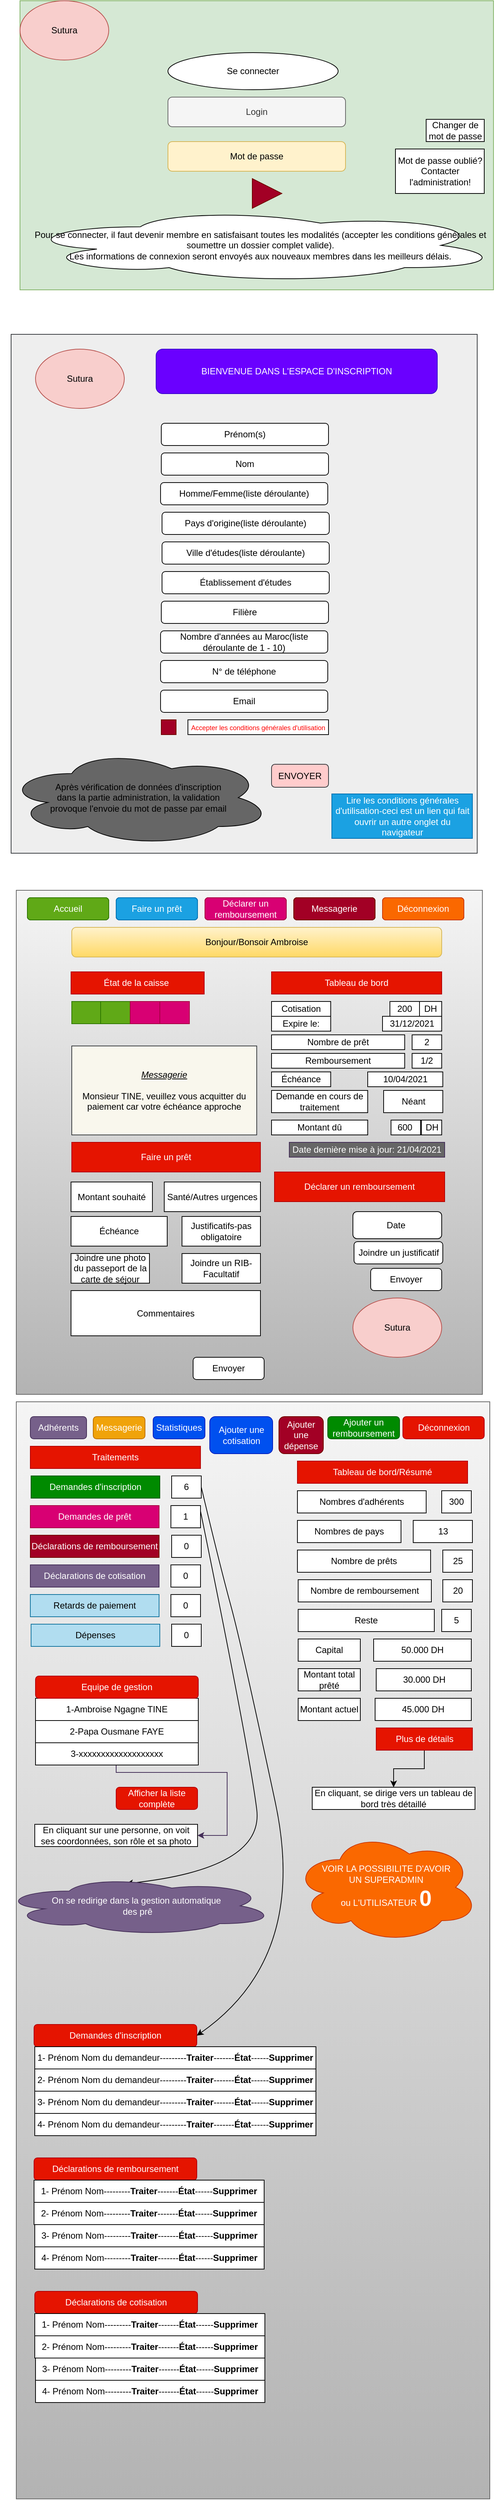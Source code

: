 <mxfile version="14.4.9" type="github">
  <diagram id="IibwhsUdMYKJf8pqr-UW" name="Page-1">
    <mxGraphModel dx="1502" dy="772" grid="1" gridSize="10" guides="1" tooltips="1" connect="1" arrows="1" fold="1" page="1" pageScale="1" pageWidth="827" pageHeight="1169" math="0" shadow="0">
      <root>
        <mxCell id="0" />
        <mxCell id="1" parent="0" />
        <mxCell id="SDGDesWbccRSjYrfOrNV-1" value="" style="rounded=0;whiteSpace=wrap;html=1;fillColor=#d5e8d4;strokeColor=#82b366;" parent="1" vertex="1">
          <mxGeometry x="80" y="80" width="640" height="390" as="geometry" />
        </mxCell>
        <mxCell id="SDGDesWbccRSjYrfOrNV-2" value="Login" style="rounded=1;whiteSpace=wrap;html=1;fillColor=#f5f5f5;strokeColor=#666666;fontColor=#333333;" parent="1" vertex="1">
          <mxGeometry x="280" y="210" width="240" height="40" as="geometry" />
        </mxCell>
        <mxCell id="SDGDesWbccRSjYrfOrNV-3" value="Mot de passe" style="rounded=1;whiteSpace=wrap;html=1;fillColor=#fff2cc;strokeColor=#d6b656;" parent="1" vertex="1">
          <mxGeometry x="280" y="270" width="240" height="40" as="geometry" />
        </mxCell>
        <mxCell id="SDGDesWbccRSjYrfOrNV-4" value="Se connecter" style="ellipse;whiteSpace=wrap;html=1;" parent="1" vertex="1">
          <mxGeometry x="280" y="150" width="230" height="50" as="geometry" />
        </mxCell>
        <mxCell id="SDGDesWbccRSjYrfOrNV-5" value="" style="triangle;whiteSpace=wrap;html=1;fillColor=#a20025;strokeColor=#6F0000;fontColor=#ffffff;" parent="1" vertex="1">
          <mxGeometry x="394" y="320" width="40" height="40" as="geometry" />
        </mxCell>
        <mxCell id="SDGDesWbccRSjYrfOrNV-6" value="Sutura" style="ellipse;whiteSpace=wrap;html=1;fillColor=#f8cecc;strokeColor=#b85450;" parent="1" vertex="1">
          <mxGeometry x="80" y="80" width="120" height="80" as="geometry" />
        </mxCell>
        <mxCell id="SDGDesWbccRSjYrfOrNV-7" value="Pour se connecter, il faut devenir membre en satisfaisant toutes les modalités (accepter les conditions générales et soumettre un dossier complet valide).&lt;br&gt;Les informations de connexion seront envoyés aux nouveaux membres dans les meilleurs délais." style="ellipse;shape=cloud;whiteSpace=wrap;html=1;" parent="1" vertex="1">
          <mxGeometry x="80" y="360" width="650" height="100" as="geometry" />
        </mxCell>
        <mxCell id="SDGDesWbccRSjYrfOrNV-8" value="" style="rounded=0;whiteSpace=wrap;html=1;fillColor=#eeeeee;strokeColor=#36393d;" parent="1" vertex="1">
          <mxGeometry x="68" y="530" width="630" height="700" as="geometry" />
        </mxCell>
        <mxCell id="SDGDesWbccRSjYrfOrNV-9" value="BIENVENUE DANS L&#39;ESPACE D&#39;INSCRIPTION" style="rounded=1;whiteSpace=wrap;html=1;fillColor=#6a00ff;strokeColor=#3700CC;fontColor=#ffffff;" parent="1" vertex="1">
          <mxGeometry x="264" y="550" width="380" height="60" as="geometry" />
        </mxCell>
        <mxCell id="SDGDesWbccRSjYrfOrNV-10" value="Sutura" style="ellipse;whiteSpace=wrap;html=1;fillColor=#f8cecc;strokeColor=#b85450;" parent="1" vertex="1">
          <mxGeometry x="101" y="550" width="120" height="80" as="geometry" />
        </mxCell>
        <mxCell id="SDGDesWbccRSjYrfOrNV-11" value="Prénom(s)" style="rounded=1;whiteSpace=wrap;html=1;" parent="1" vertex="1">
          <mxGeometry x="271" y="650" width="226" height="30" as="geometry" />
        </mxCell>
        <mxCell id="SDGDesWbccRSjYrfOrNV-12" value="Nom" style="rounded=1;whiteSpace=wrap;html=1;" parent="1" vertex="1">
          <mxGeometry x="271" y="690" width="226" height="30" as="geometry" />
        </mxCell>
        <mxCell id="SDGDesWbccRSjYrfOrNV-13" value="Pays d&#39;origine(liste déroulante)" style="rounded=1;whiteSpace=wrap;html=1;" parent="1" vertex="1">
          <mxGeometry x="272" y="770" width="226" height="30" as="geometry" />
        </mxCell>
        <mxCell id="SDGDesWbccRSjYrfOrNV-14" value="Ville d&#39;études(liste déroulante)" style="rounded=1;whiteSpace=wrap;html=1;" parent="1" vertex="1">
          <mxGeometry x="272" y="810" width="226" height="30" as="geometry" />
        </mxCell>
        <mxCell id="SDGDesWbccRSjYrfOrNV-16" value="Établissement d&#39;études" style="rounded=1;whiteSpace=wrap;html=1;" parent="1" vertex="1">
          <mxGeometry x="272" y="850" width="226" height="30" as="geometry" />
        </mxCell>
        <mxCell id="SDGDesWbccRSjYrfOrNV-17" value="Filière" style="rounded=1;whiteSpace=wrap;html=1;" parent="1" vertex="1">
          <mxGeometry x="271" y="890" width="226" height="30" as="geometry" />
        </mxCell>
        <mxCell id="SDGDesWbccRSjYrfOrNV-18" value="Nombre d&#39;années au Maroc(liste déroulante de 1 - 10)" style="rounded=1;whiteSpace=wrap;html=1;" parent="1" vertex="1">
          <mxGeometry x="270" y="930" width="226" height="30" as="geometry" />
        </mxCell>
        <mxCell id="SDGDesWbccRSjYrfOrNV-19" value="N° de téléphone" style="rounded=1;whiteSpace=wrap;html=1;" parent="1" vertex="1">
          <mxGeometry x="270" y="970" width="226" height="30" as="geometry" />
        </mxCell>
        <mxCell id="SDGDesWbccRSjYrfOrNV-20" value="Email" style="rounded=1;whiteSpace=wrap;html=1;" parent="1" vertex="1">
          <mxGeometry x="270" y="1010" width="226" height="30" as="geometry" />
        </mxCell>
        <mxCell id="SDGDesWbccRSjYrfOrNV-24" value="ENVOYER" style="rounded=1;whiteSpace=wrap;html=1;fillColor=#ffcccc;strokeColor=#36393d;" parent="1" vertex="1">
          <mxGeometry x="420" y="1110" width="77" height="31" as="geometry" />
        </mxCell>
        <mxCell id="SDGDesWbccRSjYrfOrNV-25" value="" style="rounded=0;whiteSpace=wrap;html=1;fillColor=#a20025;strokeColor=#6F0000;fontColor=#ffffff;" parent="1" vertex="1">
          <mxGeometry x="271" y="1050" width="20" height="20" as="geometry" />
        </mxCell>
        <mxCell id="SDGDesWbccRSjYrfOrNV-27" value="&lt;font style=&quot;font-size: 9px&quot; color=&quot;#ff0000&quot;&gt;Accepter les conditions générales d&#39;utilisation&lt;/font&gt;" style="rounded=0;whiteSpace=wrap;html=1;" parent="1" vertex="1">
          <mxGeometry x="307" y="1050" width="190" height="20" as="geometry" />
        </mxCell>
        <mxCell id="SDGDesWbccRSjYrfOrNV-28" value="Lire les conditions générales d&#39;utilisation-ceci est un lien qui fait ouvrir un autre onglet du navigateur" style="rounded=0;whiteSpace=wrap;html=1;fillColor=#1ba1e2;strokeColor=#006EAF;fontColor=#ffffff;" parent="1" vertex="1">
          <mxGeometry x="501.5" y="1150" width="190" height="60" as="geometry" />
        </mxCell>
        <mxCell id="SDGDesWbccRSjYrfOrNV-29" value="" style="rounded=0;whiteSpace=wrap;html=1;gradientColor=#b3b3b3;fillColor=#f5f5f5;strokeColor=#666666;" parent="1" vertex="1">
          <mxGeometry x="75" y="1280" width="630" height="680" as="geometry" />
        </mxCell>
        <mxCell id="SDGDesWbccRSjYrfOrNV-30" value="Accueil" style="rounded=1;whiteSpace=wrap;html=1;fillColor=#60a917;strokeColor=#2D7600;fontColor=#ffffff;" parent="1" vertex="1">
          <mxGeometry x="90" y="1290" width="110" height="30" as="geometry" />
        </mxCell>
        <mxCell id="SDGDesWbccRSjYrfOrNV-31" value="Faire un prêt" style="rounded=1;whiteSpace=wrap;html=1;fillColor=#1ba1e2;strokeColor=#006EAF;fontColor=#ffffff;" parent="1" vertex="1">
          <mxGeometry x="210" y="1290" width="110" height="30" as="geometry" />
        </mxCell>
        <mxCell id="SDGDesWbccRSjYrfOrNV-32" value="Déclarer un remboursement" style="rounded=1;whiteSpace=wrap;html=1;fillColor=#d80073;strokeColor=#A50040;fontColor=#ffffff;" parent="1" vertex="1">
          <mxGeometry x="330" y="1290" width="110" height="30" as="geometry" />
        </mxCell>
        <mxCell id="SDGDesWbccRSjYrfOrNV-33" value="Messagerie" style="rounded=1;whiteSpace=wrap;html=1;fillColor=#a20025;strokeColor=#6F0000;fontColor=#ffffff;" parent="1" vertex="1">
          <mxGeometry x="450" y="1290" width="110" height="30" as="geometry" />
        </mxCell>
        <mxCell id="SDGDesWbccRSjYrfOrNV-34" value="Déconnexion" style="rounded=1;whiteSpace=wrap;html=1;fillColor=#fa6800;strokeColor=#C73500;fontColor=#ffffff;" parent="1" vertex="1">
          <mxGeometry x="570" y="1290" width="110" height="30" as="geometry" />
        </mxCell>
        <mxCell id="SDGDesWbccRSjYrfOrNV-35" value="Bonjour/Bonsoir Ambroise" style="rounded=1;whiteSpace=wrap;html=1;fillColor=#fff2cc;strokeColor=#d6b656;gradientColor=#ffd966;" parent="1" vertex="1">
          <mxGeometry x="170" y="1330" width="430" height="40" as="geometry" />
        </mxCell>
        <mxCell id="SDGDesWbccRSjYrfOrNV-36" value="État de la caisse&amp;nbsp;" style="rounded=0;whiteSpace=wrap;html=1;fillColor=#e51400;strokeColor=#B20000;fontColor=#ffffff;" parent="1" vertex="1">
          <mxGeometry x="149" y="1390" width="180" height="30" as="geometry" />
        </mxCell>
        <mxCell id="SDGDesWbccRSjYrfOrNV-37" value="" style="rounded=0;whiteSpace=wrap;html=1;fillColor=#60a917;strokeColor=#2D7600;fontColor=#ffffff;" parent="1" vertex="1">
          <mxGeometry x="150" y="1430" width="40" height="30" as="geometry" />
        </mxCell>
        <mxCell id="SDGDesWbccRSjYrfOrNV-38" value="" style="rounded=0;whiteSpace=wrap;html=1;fillColor=#60a917;strokeColor=#2D7600;fontColor=#ffffff;" parent="1" vertex="1">
          <mxGeometry x="189" y="1430" width="40" height="30" as="geometry" />
        </mxCell>
        <mxCell id="SDGDesWbccRSjYrfOrNV-39" value="" style="rounded=0;whiteSpace=wrap;html=1;fillColor=#d80073;strokeColor=#A50040;fontColor=#ffffff;" parent="1" vertex="1">
          <mxGeometry x="229" y="1430" width="40" height="30" as="geometry" />
        </mxCell>
        <mxCell id="SDGDesWbccRSjYrfOrNV-40" value="" style="rounded=0;whiteSpace=wrap;html=1;fillColor=#d80073;strokeColor=#A50040;fontColor=#ffffff;" parent="1" vertex="1">
          <mxGeometry x="269" y="1430" width="40" height="30" as="geometry" />
        </mxCell>
        <mxCell id="SDGDesWbccRSjYrfOrNV-41" value="&lt;i&gt;&lt;u&gt;Messagerie&lt;br&gt;&lt;/u&gt;&lt;/i&gt;&lt;br&gt;Monsieur TINE, veuillez vous acquitter du paiement car votre échéance approche" style="rounded=0;whiteSpace=wrap;html=1;fillColor=#f9f7ed;strokeColor=#36393d;" parent="1" vertex="1">
          <mxGeometry x="154" y="1490" width="240" height="90" as="geometry" />
        </mxCell>
        <mxCell id="SDGDesWbccRSjYrfOrNV-42" value="Faire un prêt" style="rounded=0;whiteSpace=wrap;html=1;fillColor=#e51400;strokeColor=#B20000;fontColor=#ffffff;" parent="1" vertex="1">
          <mxGeometry x="155" y="1620" width="250" height="40" as="geometry" />
        </mxCell>
        <mxCell id="SDGDesWbccRSjYrfOrNV-43" value="Nombre de prêt" style="rounded=0;whiteSpace=wrap;html=1;" parent="1" vertex="1">
          <mxGeometry x="420" y="1475" width="180" height="20" as="geometry" />
        </mxCell>
        <mxCell id="SDGDesWbccRSjYrfOrNV-45" value="2" style="rounded=0;whiteSpace=wrap;html=1;" parent="1" vertex="1">
          <mxGeometry x="610" y="1475" width="40" height="20" as="geometry" />
        </mxCell>
        <mxCell id="SDGDesWbccRSjYrfOrNV-46" value="Remboursement" style="rounded=0;whiteSpace=wrap;html=1;" parent="1" vertex="1">
          <mxGeometry x="420" y="1500" width="180" height="20" as="geometry" />
        </mxCell>
        <mxCell id="SDGDesWbccRSjYrfOrNV-47" value="1/2" style="rounded=0;whiteSpace=wrap;html=1;" parent="1" vertex="1">
          <mxGeometry x="610" y="1500" width="40" height="20" as="geometry" />
        </mxCell>
        <mxCell id="SDGDesWbccRSjYrfOrNV-49" value="Échéance" style="rounded=0;whiteSpace=wrap;html=1;" parent="1" vertex="1">
          <mxGeometry x="420" y="1525" width="80" height="20" as="geometry" />
        </mxCell>
        <mxCell id="SDGDesWbccRSjYrfOrNV-50" value="10/04/2021" style="rounded=0;whiteSpace=wrap;html=1;" parent="1" vertex="1">
          <mxGeometry x="550" y="1525" width="101.5" height="20" as="geometry" />
        </mxCell>
        <mxCell id="SDGDesWbccRSjYrfOrNV-51" value="Montant souhaité" style="rounded=0;whiteSpace=wrap;html=1;" parent="1" vertex="1">
          <mxGeometry x="149" y="1673.5" width="110" height="40" as="geometry" />
        </mxCell>
        <mxCell id="SDGDesWbccRSjYrfOrNV-53" value="Santé/Autres urgences" style="rounded=0;whiteSpace=wrap;html=1;" parent="1" vertex="1">
          <mxGeometry x="275" y="1673.5" width="130" height="40" as="geometry" />
        </mxCell>
        <mxCell id="SDGDesWbccRSjYrfOrNV-54" value="Échéance" style="rounded=0;whiteSpace=wrap;html=1;" parent="1" vertex="1">
          <mxGeometry x="149" y="1720" width="130" height="40" as="geometry" />
        </mxCell>
        <mxCell id="SDGDesWbccRSjYrfOrNV-57" value="Envoyer" style="rounded=1;whiteSpace=wrap;html=1;" parent="1" vertex="1">
          <mxGeometry x="314" y="1910" width="96" height="30" as="geometry" />
        </mxCell>
        <mxCell id="SDGDesWbccRSjYrfOrNV-58" value="Demande en cours de traitement" style="rounded=0;whiteSpace=wrap;html=1;" parent="1" vertex="1">
          <mxGeometry x="420" y="1550" width="130" height="30" as="geometry" />
        </mxCell>
        <mxCell id="SDGDesWbccRSjYrfOrNV-59" value="Néant" style="rounded=0;whiteSpace=wrap;html=1;" parent="1" vertex="1">
          <mxGeometry x="571.5" y="1550" width="80" height="30" as="geometry" />
        </mxCell>
        <mxCell id="SDGDesWbccRSjYrfOrNV-60" value="Déclarer un remboursement" style="rounded=0;whiteSpace=wrap;html=1;fillColor=#e51400;strokeColor=#B20000;fontColor=#ffffff;" parent="1" vertex="1">
          <mxGeometry x="424" y="1660" width="230" height="40" as="geometry" />
        </mxCell>
        <mxCell id="SDGDesWbccRSjYrfOrNV-61" value="Date&amp;nbsp;" style="rounded=1;whiteSpace=wrap;html=1;" parent="1" vertex="1">
          <mxGeometry x="530" y="1713.5" width="120" height="36.5" as="geometry" />
        </mxCell>
        <mxCell id="SDGDesWbccRSjYrfOrNV-62" value="Joindre un justificatif" style="rounded=1;whiteSpace=wrap;html=1;" parent="1" vertex="1">
          <mxGeometry x="531.5" y="1754" width="120" height="30" as="geometry" />
        </mxCell>
        <mxCell id="SDGDesWbccRSjYrfOrNV-63" value="Envoyer" style="rounded=1;whiteSpace=wrap;html=1;" parent="1" vertex="1">
          <mxGeometry x="554" y="1790" width="96" height="30" as="geometry" />
        </mxCell>
        <mxCell id="SDGDesWbccRSjYrfOrNV-66" value="Accueil" style="rounded=1;whiteSpace=wrap;html=1;fillColor=#60a917;strokeColor=#2D7600;fontColor=#ffffff;" parent="1" vertex="1">
          <mxGeometry x="90" y="1290" width="110" height="30" as="geometry" />
        </mxCell>
        <mxCell id="SDGDesWbccRSjYrfOrNV-67" value="Faire un prêt" style="rounded=1;whiteSpace=wrap;html=1;fillColor=#1ba1e2;strokeColor=#006EAF;fontColor=#ffffff;" parent="1" vertex="1">
          <mxGeometry x="210" y="1290" width="110" height="30" as="geometry" />
        </mxCell>
        <mxCell id="SDGDesWbccRSjYrfOrNV-68" value="Déclarer un remboursement" style="rounded=1;whiteSpace=wrap;html=1;fillColor=#d80073;strokeColor=#A50040;fontColor=#ffffff;" parent="1" vertex="1">
          <mxGeometry x="330" y="1290" width="110" height="30" as="geometry" />
        </mxCell>
        <mxCell id="SDGDesWbccRSjYrfOrNV-69" value="Messagerie" style="rounded=1;whiteSpace=wrap;html=1;fillColor=#a20025;strokeColor=#6F0000;fontColor=#ffffff;" parent="1" vertex="1">
          <mxGeometry x="450" y="1290" width="110" height="30" as="geometry" />
        </mxCell>
        <mxCell id="SDGDesWbccRSjYrfOrNV-70" value="Accueil" style="rounded=1;whiteSpace=wrap;html=1;fillColor=#60a917;strokeColor=#2D7600;fontColor=#ffffff;" parent="1" vertex="1">
          <mxGeometry x="90" y="1290" width="110" height="30" as="geometry" />
        </mxCell>
        <mxCell id="SDGDesWbccRSjYrfOrNV-71" value="Faire un prêt" style="rounded=1;whiteSpace=wrap;html=1;fillColor=#1ba1e2;strokeColor=#006EAF;fontColor=#ffffff;" parent="1" vertex="1">
          <mxGeometry x="210" y="1290" width="110" height="30" as="geometry" />
        </mxCell>
        <mxCell id="SDGDesWbccRSjYrfOrNV-72" value="Déclarer un remboursement" style="rounded=1;whiteSpace=wrap;html=1;fillColor=#d80073;strokeColor=#A50040;fontColor=#ffffff;" parent="1" vertex="1">
          <mxGeometry x="330" y="1290" width="110" height="30" as="geometry" />
        </mxCell>
        <mxCell id="SDGDesWbccRSjYrfOrNV-73" value="Messagerie" style="rounded=1;whiteSpace=wrap;html=1;fillColor=#a20025;strokeColor=#6F0000;fontColor=#ffffff;" parent="1" vertex="1">
          <mxGeometry x="450" y="1290" width="110" height="30" as="geometry" />
        </mxCell>
        <mxCell id="SDGDesWbccRSjYrfOrNV-74" value="Déconnexion" style="rounded=1;whiteSpace=wrap;html=1;fillColor=#fa6800;strokeColor=#C73500;fontColor=#ffffff;" parent="1" vertex="1">
          <mxGeometry x="570" y="1290" width="110" height="30" as="geometry" />
        </mxCell>
        <mxCell id="SDGDesWbccRSjYrfOrNV-75" value="Bonjour/Bonsoir Ambroise" style="rounded=1;whiteSpace=wrap;html=1;fillColor=#fff2cc;strokeColor=#d6b656;gradientColor=#ffd966;" parent="1" vertex="1">
          <mxGeometry x="170" y="1330" width="430" height="40" as="geometry" />
        </mxCell>
        <mxCell id="SDGDesWbccRSjYrfOrNV-80" value="&lt;i&gt;&lt;u&gt;Messagerie&lt;br&gt;&lt;/u&gt;&lt;/i&gt;&lt;br&gt;Monsieur TINE, veuillez vous acquitter du paiement car votre échéance approche" style="rounded=0;whiteSpace=wrap;html=1;fillColor=#f9f7ed;strokeColor=#36393d;" parent="1" vertex="1">
          <mxGeometry x="154" y="1490" width="240" height="90" as="geometry" />
        </mxCell>
        <mxCell id="SDGDesWbccRSjYrfOrNV-85" value="Accueil" style="rounded=1;whiteSpace=wrap;html=1;fillColor=#60a917;strokeColor=#2D7600;fontColor=#ffffff;" parent="1" vertex="1">
          <mxGeometry x="90" y="1290" width="110" height="30" as="geometry" />
        </mxCell>
        <mxCell id="SDGDesWbccRSjYrfOrNV-86" value="Faire un prêt" style="rounded=1;whiteSpace=wrap;html=1;fillColor=#1ba1e2;strokeColor=#006EAF;fontColor=#ffffff;" parent="1" vertex="1">
          <mxGeometry x="210" y="1290" width="110" height="30" as="geometry" />
        </mxCell>
        <mxCell id="SDGDesWbccRSjYrfOrNV-87" value="Déclarer un remboursement" style="rounded=1;whiteSpace=wrap;html=1;fillColor=#d80073;strokeColor=#A50040;fontColor=#ffffff;" parent="1" vertex="1">
          <mxGeometry x="330" y="1290" width="110" height="30" as="geometry" />
        </mxCell>
        <mxCell id="SDGDesWbccRSjYrfOrNV-88" value="Messagerie" style="rounded=1;whiteSpace=wrap;html=1;fillColor=#a20025;strokeColor=#6F0000;fontColor=#ffffff;" parent="1" vertex="1">
          <mxGeometry x="450" y="1290" width="110" height="30" as="geometry" />
        </mxCell>
        <mxCell id="SDGDesWbccRSjYrfOrNV-89" value="Déconnexion" style="rounded=1;whiteSpace=wrap;html=1;fillColor=#fa6800;strokeColor=#C73500;fontColor=#ffffff;" parent="1" vertex="1">
          <mxGeometry x="570" y="1290" width="110" height="30" as="geometry" />
        </mxCell>
        <mxCell id="SDGDesWbccRSjYrfOrNV-90" value="Bonjour/Bonsoir Ambroise" style="rounded=1;whiteSpace=wrap;html=1;fillColor=#fff2cc;strokeColor=#d6b656;gradientColor=#ffd966;" parent="1" vertex="1">
          <mxGeometry x="170" y="1330" width="430" height="40" as="geometry" />
        </mxCell>
        <mxCell id="SDGDesWbccRSjYrfOrNV-95" value="&lt;i&gt;&lt;u&gt;Messagerie&lt;br&gt;&lt;/u&gt;&lt;/i&gt;&lt;br&gt;Monsieur TINE, veuillez vous acquitter du paiement car votre échéance approche" style="rounded=0;whiteSpace=wrap;html=1;fillColor=#f9f7ed;strokeColor=#36393d;" parent="1" vertex="1">
          <mxGeometry x="154" y="1490" width="240" height="90" as="geometry" />
        </mxCell>
        <mxCell id="SDGDesWbccRSjYrfOrNV-103" value="Faire un prêt" style="rounded=0;whiteSpace=wrap;html=1;fillColor=#e51400;strokeColor=#B20000;fontColor=#ffffff;" parent="1" vertex="1">
          <mxGeometry x="155" y="1620" width="250" height="40" as="geometry" />
        </mxCell>
        <mxCell id="SDGDesWbccRSjYrfOrNV-108" value="Accueil" style="rounded=1;whiteSpace=wrap;html=1;fillColor=#60a917;strokeColor=#2D7600;fontColor=#ffffff;" parent="1" vertex="1">
          <mxGeometry x="90" y="1290" width="110" height="30" as="geometry" />
        </mxCell>
        <mxCell id="SDGDesWbccRSjYrfOrNV-109" value="Faire un prêt" style="rounded=1;whiteSpace=wrap;html=1;fillColor=#1ba1e2;strokeColor=#006EAF;fontColor=#ffffff;" parent="1" vertex="1">
          <mxGeometry x="210" y="1290" width="110" height="30" as="geometry" />
        </mxCell>
        <mxCell id="SDGDesWbccRSjYrfOrNV-110" value="Déclarer un remboursement" style="rounded=1;whiteSpace=wrap;html=1;fillColor=#d80073;strokeColor=#A50040;fontColor=#ffffff;" parent="1" vertex="1">
          <mxGeometry x="330" y="1290" width="110" height="30" as="geometry" />
        </mxCell>
        <mxCell id="SDGDesWbccRSjYrfOrNV-111" value="Messagerie" style="rounded=1;whiteSpace=wrap;html=1;fillColor=#a20025;strokeColor=#6F0000;fontColor=#ffffff;" parent="1" vertex="1">
          <mxGeometry x="450" y="1290" width="110" height="30" as="geometry" />
        </mxCell>
        <mxCell id="SDGDesWbccRSjYrfOrNV-112" value="Déconnexion" style="rounded=1;whiteSpace=wrap;html=1;fillColor=#fa6800;strokeColor=#C73500;fontColor=#ffffff;" parent="1" vertex="1">
          <mxGeometry x="570" y="1290" width="110" height="30" as="geometry" />
        </mxCell>
        <mxCell id="SDGDesWbccRSjYrfOrNV-113" value="Bonjour/Bonsoir Ambroise" style="rounded=1;whiteSpace=wrap;html=1;fillColor=#fff2cc;strokeColor=#d6b656;gradientColor=#ffd966;" parent="1" vertex="1">
          <mxGeometry x="150" y="1330" width="500" height="40" as="geometry" />
        </mxCell>
        <mxCell id="SDGDesWbccRSjYrfOrNV-118" value="&lt;i&gt;&lt;u&gt;Messagerie&lt;br&gt;&lt;/u&gt;&lt;/i&gt;&lt;br&gt;Monsieur TINE, veuillez vous acquitter du paiement car votre échéance approche" style="rounded=0;whiteSpace=wrap;html=1;fillColor=#f9f7ed;strokeColor=#36393d;" parent="1" vertex="1">
          <mxGeometry x="150" y="1490" width="250" height="120" as="geometry" />
        </mxCell>
        <mxCell id="SDGDesWbccRSjYrfOrNV-126" value="Faire un prêt" style="rounded=0;whiteSpace=wrap;html=1;fillColor=#e51400;strokeColor=#B20000;fontColor=#ffffff;" parent="1" vertex="1">
          <mxGeometry x="150" y="1620" width="255" height="40" as="geometry" />
        </mxCell>
        <mxCell id="SDGDesWbccRSjYrfOrNV-132" value="Justificatifs-pas obligatoire" style="rounded=0;whiteSpace=wrap;html=1;" parent="1" vertex="1">
          <mxGeometry x="299" y="1720" width="106" height="40" as="geometry" />
        </mxCell>
        <mxCell id="SDGDesWbccRSjYrfOrNV-133" value="Commentaires" style="rounded=0;whiteSpace=wrap;html=1;" parent="1" vertex="1">
          <mxGeometry x="149" y="1820" width="256" height="61" as="geometry" />
        </mxCell>
        <mxCell id="SDGDesWbccRSjYrfOrNV-135" value="Sutura" style="ellipse;whiteSpace=wrap;html=1;fillColor=#f8cecc;strokeColor=#b85450;" parent="1" vertex="1">
          <mxGeometry x="530" y="1830" width="120" height="80" as="geometry" />
        </mxCell>
        <mxCell id="SDGDesWbccRSjYrfOrNV-136" value="" style="rounded=0;whiteSpace=wrap;html=1;gradientColor=#b3b3b3;fillColor=#f5f5f5;strokeColor=#666666;" parent="1" vertex="1">
          <mxGeometry x="75" y="1970" width="640" height="1480" as="geometry" />
        </mxCell>
        <mxCell id="SDGDesWbccRSjYrfOrNV-139" value="Adhérents" style="rounded=1;whiteSpace=wrap;html=1;fillColor=#76608a;strokeColor=#432D57;fontColor=#ffffff;" parent="1" vertex="1">
          <mxGeometry x="94" y="1990" width="76" height="30" as="geometry" />
        </mxCell>
        <mxCell id="SDGDesWbccRSjYrfOrNV-140" value="Messagerie" style="rounded=1;whiteSpace=wrap;html=1;fillColor=#f0a30a;strokeColor=#BD7000;fontColor=#ffffff;" parent="1" vertex="1">
          <mxGeometry x="179" y="1990" width="70" height="30" as="geometry" />
        </mxCell>
        <mxCell id="SDGDesWbccRSjYrfOrNV-141" value="Statistiques" style="rounded=1;whiteSpace=wrap;html=1;fillColor=#0050ef;strokeColor=#001DBC;fontColor=#ffffff;" parent="1" vertex="1">
          <mxGeometry x="260" y="1990" width="70" height="30" as="geometry" />
        </mxCell>
        <mxCell id="SDGDesWbccRSjYrfOrNV-157" value="Tableau de bord" style="rounded=0;whiteSpace=wrap;html=1;fillColor=#e51400;strokeColor=#B20000;fontColor=#ffffff;" parent="1" vertex="1">
          <mxGeometry x="420" y="1390" width="230" height="30" as="geometry" />
        </mxCell>
        <mxCell id="SDGDesWbccRSjYrfOrNV-165" value="Tableau de bord/Résumé" style="rounded=0;whiteSpace=wrap;html=1;fillColor=#e51400;strokeColor=#B20000;fontColor=#ffffff;" parent="1" vertex="1">
          <mxGeometry x="455" y="2050" width="230" height="30" as="geometry" />
        </mxCell>
        <mxCell id="SDGDesWbccRSjYrfOrNV-166" value="Nombres d&#39;adhérents" style="rounded=0;whiteSpace=wrap;html=1;" parent="1" vertex="1">
          <mxGeometry x="455" y="2090" width="174" height="30" as="geometry" />
        </mxCell>
        <mxCell id="SDGDesWbccRSjYrfOrNV-167" value="300" style="rounded=0;whiteSpace=wrap;html=1;" parent="1" vertex="1">
          <mxGeometry x="650" y="2090" width="40" height="30" as="geometry" />
        </mxCell>
        <mxCell id="SDGDesWbccRSjYrfOrNV-168" value="Nombre de prêts" style="rounded=0;whiteSpace=wrap;html=1;" parent="1" vertex="1">
          <mxGeometry x="455" y="2170" width="180" height="30" as="geometry" />
        </mxCell>
        <mxCell id="SDGDesWbccRSjYrfOrNV-207" value="" style="edgeStyle=orthogonalEdgeStyle;rounded=0;orthogonalLoop=1;jettySize=auto;html=1;fillColor=#76608a;strokeColor=#432D57;exitX=0.5;exitY=1;exitDx=0;exitDy=0;" parent="1" source="SDGDesWbccRSjYrfOrNV-202" target="SDGDesWbccRSjYrfOrNV-206" edge="1">
          <mxGeometry relative="1" as="geometry">
            <Array as="points">
              <mxPoint x="210" y="2470" />
              <mxPoint x="360" y="2470" />
              <mxPoint x="360" y="2555" />
            </Array>
          </mxGeometry>
        </mxCell>
        <mxCell id="SDGDesWbccRSjYrfOrNV-169" value="1-Ambroise Ngagne TINE" style="rounded=0;whiteSpace=wrap;html=1;" parent="1" vertex="1">
          <mxGeometry x="101" y="2370" width="220" height="30" as="geometry" />
        </mxCell>
        <mxCell id="SDGDesWbccRSjYrfOrNV-170" value="Nombres de pays" style="rounded=0;whiteSpace=wrap;html=1;" parent="1" vertex="1">
          <mxGeometry x="455" y="2130" width="140" height="30" as="geometry" />
        </mxCell>
        <mxCell id="SDGDesWbccRSjYrfOrNV-212" value="" style="edgeStyle=orthogonalEdgeStyle;rounded=0;orthogonalLoop=1;jettySize=auto;html=1;" parent="1" source="SDGDesWbccRSjYrfOrNV-171" target="SDGDesWbccRSjYrfOrNV-211" edge="1">
          <mxGeometry relative="1" as="geometry" />
        </mxCell>
        <mxCell id="SDGDesWbccRSjYrfOrNV-171" value="Plus de détails" style="rounded=0;whiteSpace=wrap;html=1;fillColor=#e51400;strokeColor=#B20000;fontColor=#ffffff;" parent="1" vertex="1">
          <mxGeometry x="561.5" y="2410" width="130" height="30" as="geometry" />
        </mxCell>
        <mxCell id="SDGDesWbccRSjYrfOrNV-172" value="13" style="rounded=0;whiteSpace=wrap;html=1;" parent="1" vertex="1">
          <mxGeometry x="611.5" y="2130" width="80" height="30" as="geometry" />
        </mxCell>
        <mxCell id="SDGDesWbccRSjYrfOrNV-177" value="25" style="rounded=0;whiteSpace=wrap;html=1;" parent="1" vertex="1">
          <mxGeometry x="651.5" y="2170" width="40" height="30" as="geometry" />
        </mxCell>
        <mxCell id="SDGDesWbccRSjYrfOrNV-178" value="Nombre de remboursement" style="rounded=0;whiteSpace=wrap;html=1;" parent="1" vertex="1">
          <mxGeometry x="456" y="2210" width="180" height="30" as="geometry" />
        </mxCell>
        <mxCell id="SDGDesWbccRSjYrfOrNV-179" value="Reste" style="rounded=0;whiteSpace=wrap;html=1;" parent="1" vertex="1">
          <mxGeometry x="456" y="2250" width="184" height="30" as="geometry" />
        </mxCell>
        <mxCell id="SDGDesWbccRSjYrfOrNV-180" value="Capital" style="rounded=0;whiteSpace=wrap;html=1;" parent="1" vertex="1">
          <mxGeometry x="456" y="2290" width="84" height="30" as="geometry" />
        </mxCell>
        <mxCell id="SDGDesWbccRSjYrfOrNV-181" value="Montant actuel" style="rounded=0;whiteSpace=wrap;html=1;" parent="1" vertex="1">
          <mxGeometry x="456" y="2370" width="84" height="30" as="geometry" />
        </mxCell>
        <mxCell id="SDGDesWbccRSjYrfOrNV-182" value="Montant total prêté" style="rounded=0;whiteSpace=wrap;html=1;" parent="1" vertex="1">
          <mxGeometry x="456" y="2330" width="84" height="30" as="geometry" />
        </mxCell>
        <mxCell id="SDGDesWbccRSjYrfOrNV-184" value="50.000 DH" style="rounded=0;whiteSpace=wrap;html=1;" parent="1" vertex="1">
          <mxGeometry x="558" y="2290" width="132" height="30" as="geometry" />
        </mxCell>
        <mxCell id="SDGDesWbccRSjYrfOrNV-185" value="30.000 DH" style="rounded=0;whiteSpace=wrap;html=1;" parent="1" vertex="1">
          <mxGeometry x="561.5" y="2330" width="128.5" height="30" as="geometry" />
        </mxCell>
        <mxCell id="SDGDesWbccRSjYrfOrNV-186" value="45.000 DH" style="rounded=0;whiteSpace=wrap;html=1;" parent="1" vertex="1">
          <mxGeometry x="560" y="2370" width="130" height="30" as="geometry" />
        </mxCell>
        <mxCell id="SDGDesWbccRSjYrfOrNV-187" value="20" style="rounded=0;whiteSpace=wrap;html=1;" parent="1" vertex="1">
          <mxGeometry x="651.5" y="2210" width="40" height="30" as="geometry" />
        </mxCell>
        <mxCell id="SDGDesWbccRSjYrfOrNV-188" value="5" style="rounded=0;whiteSpace=wrap;html=1;" parent="1" vertex="1">
          <mxGeometry x="650" y="2250" width="40" height="30" as="geometry" />
        </mxCell>
        <mxCell id="SDGDesWbccRSjYrfOrNV-190" value="Traitements" style="rounded=0;whiteSpace=wrap;html=1;fillColor=#e51400;strokeColor=#B20000;fontColor=#ffffff;" parent="1" vertex="1">
          <mxGeometry x="94" y="2030" width="230" height="30" as="geometry" />
        </mxCell>
        <mxCell id="SDGDesWbccRSjYrfOrNV-191" value="Demandes d&#39;inscription" style="rounded=0;whiteSpace=wrap;html=1;fillColor=#008a00;strokeColor=#005700;fontColor=#ffffff;" parent="1" vertex="1">
          <mxGeometry x="95" y="2070" width="174" height="30" as="geometry" />
        </mxCell>
        <mxCell id="SDGDesWbccRSjYrfOrNV-192" value="Demandes de prêt" style="rounded=0;whiteSpace=wrap;html=1;fillColor=#d80073;strokeColor=#A50040;fontColor=#ffffff;" parent="1" vertex="1">
          <mxGeometry x="94" y="2110" width="174" height="30" as="geometry" />
        </mxCell>
        <mxCell id="SDGDesWbccRSjYrfOrNV-193" value="Déclarations de remboursement" style="rounded=0;whiteSpace=wrap;html=1;fillColor=#a20025;strokeColor=#6F0000;fontColor=#ffffff;" parent="1" vertex="1">
          <mxGeometry x="94" y="2150" width="174" height="30" as="geometry" />
        </mxCell>
        <mxCell id="SDGDesWbccRSjYrfOrNV-194" value="0" style="rounded=0;whiteSpace=wrap;html=1;" parent="1" vertex="1">
          <mxGeometry x="285" y="2150" width="40" height="30" as="geometry" />
        </mxCell>
        <mxCell id="SDGDesWbccRSjYrfOrNV-195" value="1" style="rounded=0;whiteSpace=wrap;html=1;" parent="1" vertex="1">
          <mxGeometry x="284" y="2110" width="40" height="30" as="geometry" />
        </mxCell>
        <mxCell id="SDGDesWbccRSjYrfOrNV-196" value="6" style="rounded=0;whiteSpace=wrap;html=1;" parent="1" vertex="1">
          <mxGeometry x="285" y="2070" width="40" height="30" as="geometry" />
        </mxCell>
        <mxCell id="SDGDesWbccRSjYrfOrNV-198" value="0" style="rounded=0;whiteSpace=wrap;html=1;" parent="1" vertex="1">
          <mxGeometry x="284" y="2190" width="40" height="30" as="geometry" />
        </mxCell>
        <mxCell id="SDGDesWbccRSjYrfOrNV-199" value="Déconnexion" style="rounded=1;whiteSpace=wrap;html=1;fillColor=#e51400;strokeColor=#B20000;fontColor=#ffffff;" parent="1" vertex="1">
          <mxGeometry x="597.5" y="1990" width="110" height="30" as="geometry" />
        </mxCell>
        <mxCell id="SDGDesWbccRSjYrfOrNV-200" value="Equipe de gestion" style="rounded=1;whiteSpace=wrap;html=1;fillColor=#e51400;strokeColor=#B20000;fontColor=#ffffff;" parent="1" vertex="1">
          <mxGeometry x="101" y="2340" width="220" height="30" as="geometry" />
        </mxCell>
        <mxCell id="SDGDesWbccRSjYrfOrNV-201" value="2-Papa Ousmane FAYE" style="rounded=0;whiteSpace=wrap;html=1;" parent="1" vertex="1">
          <mxGeometry x="101" y="2400" width="220" height="30" as="geometry" />
        </mxCell>
        <mxCell id="SDGDesWbccRSjYrfOrNV-202" value="3-xxxxxxxxxxxxxxxxxxx" style="rounded=0;whiteSpace=wrap;html=1;" parent="1" vertex="1">
          <mxGeometry x="101" y="2430" width="220" height="30" as="geometry" />
        </mxCell>
        <mxCell id="SDGDesWbccRSjYrfOrNV-205" value="Afficher la liste complète" style="rounded=1;whiteSpace=wrap;html=1;fillColor=#e51400;strokeColor=#B20000;fontColor=#ffffff;" parent="1" vertex="1">
          <mxGeometry x="210" y="2490" width="110" height="30" as="geometry" />
        </mxCell>
        <mxCell id="SDGDesWbccRSjYrfOrNV-206" value="En cliquant sur une personne, on voit ses coordonnées, son rôle et sa photo" style="rounded=0;whiteSpace=wrap;html=1;" parent="1" vertex="1">
          <mxGeometry x="100" y="2540" width="220" height="30" as="geometry" />
        </mxCell>
        <mxCell id="SDGDesWbccRSjYrfOrNV-211" value="En cliquant, se dirige vers un tableau de bord très détaillé" style="rounded=0;whiteSpace=wrap;html=1;" parent="1" vertex="1">
          <mxGeometry x="475" y="2490" width="220" height="30" as="geometry" />
        </mxCell>
        <mxCell id="SDGDesWbccRSjYrfOrNV-219" value="" style="curved=1;endArrow=classic;html=1;exitX=1;exitY=0.25;exitDx=0;exitDy=0;entryX=0.459;entryY=0.125;entryDx=0;entryDy=0;entryPerimeter=0;" parent="1" source="SDGDesWbccRSjYrfOrNV-195" target="pLTaCYsmvIqPrwOiqqX8-4" edge="1">
          <mxGeometry width="50" height="50" relative="1" as="geometry">
            <mxPoint x="230" y="2380" as="sourcePoint" />
            <mxPoint x="295.714" y="2620" as="targetPoint" />
            <Array as="points">
              <mxPoint x="390" y="2440" />
              <mxPoint x="410" y="2600" />
            </Array>
          </mxGeometry>
        </mxCell>
        <mxCell id="SDGDesWbccRSjYrfOrNV-220" value="Demandes d&#39;inscription" style="rounded=1;whiteSpace=wrap;html=1;fillColor=#e51400;strokeColor=#B20000;fontColor=#ffffff;" parent="1" vertex="1">
          <mxGeometry x="99" y="2810" width="220" height="30" as="geometry" />
        </mxCell>
        <mxCell id="SDGDesWbccRSjYrfOrNV-223" value="2- Prénom Nom du demandeur---------&lt;b&gt;Traiter&lt;/b&gt;-------&lt;b&gt;État&lt;/b&gt;------&lt;b&gt;Supprimer&lt;/b&gt;" style="rounded=0;whiteSpace=wrap;html=1;" parent="1" vertex="1">
          <mxGeometry x="100" y="2870" width="380" height="30" as="geometry" />
        </mxCell>
        <mxCell id="SDGDesWbccRSjYrfOrNV-224" value="1- Prénom Nom du demandeur---------&lt;b&gt;Traiter&lt;/b&gt;-------&lt;b&gt;État&lt;/b&gt;------&lt;b&gt;Supprimer&lt;/b&gt;" style="rounded=0;whiteSpace=wrap;html=1;" parent="1" vertex="1">
          <mxGeometry x="100" y="2840" width="380" height="30" as="geometry" />
        </mxCell>
        <mxCell id="SDGDesWbccRSjYrfOrNV-225" value="3- Prénom Nom---------&lt;b&gt;Traiter&lt;/b&gt;-------&lt;b&gt;État&lt;/b&gt;------&lt;b&gt;Supprimer&lt;/b&gt;" style="rounded=0;whiteSpace=wrap;html=1;" parent="1" vertex="1">
          <mxGeometry x="100" y="3080" width="310" height="30" as="geometry" />
        </mxCell>
        <mxCell id="SDGDesWbccRSjYrfOrNV-226" value="4- Prénom Nom du demandeur---------&lt;b&gt;Traiter&lt;/b&gt;-------&lt;b&gt;État&lt;/b&gt;------&lt;b&gt;Supprimer&lt;/b&gt;" style="rounded=0;whiteSpace=wrap;html=1;" parent="1" vertex="1">
          <mxGeometry x="100" y="2930" width="380" height="30" as="geometry" />
        </mxCell>
        <mxCell id="SDGDesWbccRSjYrfOrNV-232" value="Déclarations de remboursement" style="rounded=1;whiteSpace=wrap;html=1;fillColor=#e51400;strokeColor=#B20000;fontColor=#ffffff;" parent="1" vertex="1">
          <mxGeometry x="99" y="2990" width="220" height="30" as="geometry" />
        </mxCell>
        <mxCell id="SDGDesWbccRSjYrfOrNV-233" value="1- Prénom Nom---------&lt;b&gt;Traiter&lt;/b&gt;-------&lt;b&gt;État&lt;/b&gt;------&lt;b&gt;Supprimer&lt;/b&gt;" style="rounded=0;whiteSpace=wrap;html=1;" parent="1" vertex="1">
          <mxGeometry x="99" y="3020" width="311" height="30" as="geometry" />
        </mxCell>
        <mxCell id="SDGDesWbccRSjYrfOrNV-234" value="2- Prénom Nom---------&lt;b&gt;Traiter&lt;/b&gt;-------&lt;b&gt;État&lt;/b&gt;------&lt;b&gt;Supprimer&lt;/b&gt;" style="rounded=0;whiteSpace=wrap;html=1;" parent="1" vertex="1">
          <mxGeometry x="99" y="3050" width="311" height="30" as="geometry" />
        </mxCell>
        <mxCell id="SDGDesWbccRSjYrfOrNV-235" value="3- Prénom Nom du demandeur---------&lt;b&gt;Traiter&lt;/b&gt;-------&lt;b&gt;État&lt;/b&gt;------&lt;b&gt;Supprimer&lt;/b&gt;" style="rounded=0;whiteSpace=wrap;html=1;" parent="1" vertex="1">
          <mxGeometry x="100" y="2900" width="380" height="30" as="geometry" />
        </mxCell>
        <mxCell id="SDGDesWbccRSjYrfOrNV-236" value="4- Prénom Nom---------&lt;b&gt;Traiter&lt;/b&gt;-------&lt;b&gt;État&lt;/b&gt;------&lt;b&gt;Supprimer&lt;/b&gt;" style="rounded=0;whiteSpace=wrap;html=1;" parent="1" vertex="1">
          <mxGeometry x="100" y="3110" width="310" height="30" as="geometry" />
        </mxCell>
        <mxCell id="nPjhEHFaOwcL7UX8rbgF-3" value="Joindre une photo du passeport de la carte de séjour" style="rounded=0;whiteSpace=wrap;html=1;" parent="1" vertex="1">
          <mxGeometry x="149" y="1770" width="106" height="40" as="geometry" />
        </mxCell>
        <mxCell id="nPjhEHFaOwcL7UX8rbgF-4" value="Joindre un RIB- Facultatif" style="rounded=0;whiteSpace=wrap;html=1;" parent="1" vertex="1">
          <mxGeometry x="299" y="1770" width="106" height="40" as="geometry" />
        </mxCell>
        <mxCell id="6pL3NNsehdov1yfRttMt-1" value="Changer de mot de passe" style="rounded=0;whiteSpace=wrap;html=1;" parent="1" vertex="1">
          <mxGeometry x="629" y="240" width="78.5" height="30" as="geometry" />
        </mxCell>
        <mxCell id="6pL3NNsehdov1yfRttMt-2" value="Mot de passe oublié?&lt;br&gt;Contacter l&#39;administration!" style="rounded=0;whiteSpace=wrap;html=1;" parent="1" vertex="1">
          <mxGeometry x="587.5" y="280" width="120" height="60" as="geometry" />
        </mxCell>
        <mxCell id="6pL3NNsehdov1yfRttMt-4" value="Montant dû" style="rounded=0;whiteSpace=wrap;html=1;" parent="1" vertex="1">
          <mxGeometry x="420" y="1590" width="130" height="20" as="geometry" />
        </mxCell>
        <mxCell id="6pL3NNsehdov1yfRttMt-6" value="600&amp;nbsp;" style="rounded=0;whiteSpace=wrap;html=1;" parent="1" vertex="1">
          <mxGeometry x="581.5" y="1590" width="40" height="20" as="geometry" />
        </mxCell>
        <mxCell id="6pL3NNsehdov1yfRttMt-7" value="DH" style="rounded=0;whiteSpace=wrap;html=1;" parent="1" vertex="1">
          <mxGeometry x="622.5" y="1590" width="27.5" height="20" as="geometry" />
        </mxCell>
        <mxCell id="6pL3NNsehdov1yfRttMt-8" value="Ajouter un remboursement" style="rounded=1;whiteSpace=wrap;html=1;fillColor=#008a00;strokeColor=#005700;fontColor=#ffffff;" parent="1" vertex="1">
          <mxGeometry x="496" y="1990" width="97" height="30" as="geometry" />
        </mxCell>
        <mxCell id="6pL3NNsehdov1yfRttMt-9" value="Cotisation" style="rounded=0;whiteSpace=wrap;html=1;" parent="1" vertex="1">
          <mxGeometry x="420" y="1430" width="80" height="20" as="geometry" />
        </mxCell>
        <mxCell id="6pL3NNsehdov1yfRttMt-10" value="200" style="rounded=0;whiteSpace=wrap;html=1;" parent="1" vertex="1">
          <mxGeometry x="580" y="1430" width="40" height="20" as="geometry" />
        </mxCell>
        <mxCell id="6pL3NNsehdov1yfRttMt-11" value="DH" style="rounded=0;whiteSpace=wrap;html=1;" parent="1" vertex="1">
          <mxGeometry x="620" y="1430" width="30" height="20" as="geometry" />
        </mxCell>
        <mxCell id="6pL3NNsehdov1yfRttMt-12" value="Expire le:" style="rounded=0;whiteSpace=wrap;html=1;" parent="1" vertex="1">
          <mxGeometry x="420" y="1450" width="80" height="20" as="geometry" />
        </mxCell>
        <mxCell id="6pL3NNsehdov1yfRttMt-13" value="31/12/2021" style="rounded=0;whiteSpace=wrap;html=1;" parent="1" vertex="1">
          <mxGeometry x="570" y="1450" width="80" height="20" as="geometry" />
        </mxCell>
        <mxCell id="6pL3NNsehdov1yfRttMt-14" value="Homme/Femme(liste déroulante)" style="rounded=1;whiteSpace=wrap;html=1;" parent="1" vertex="1">
          <mxGeometry x="270" y="730" width="226" height="30" as="geometry" />
        </mxCell>
        <mxCell id="Hya-TPy_c2ZP0WOWe1SL-1" value="Déclarations de cotisation" style="rounded=0;whiteSpace=wrap;html=1;fillColor=#76608a;strokeColor=#432D57;fontColor=#ffffff;" parent="1" vertex="1">
          <mxGeometry x="94" y="2190" width="174" height="30" as="geometry" />
        </mxCell>
        <mxCell id="Hya-TPy_c2ZP0WOWe1SL-2" value="Déclarations de cotisation" style="rounded=1;whiteSpace=wrap;html=1;fillColor=#e51400;strokeColor=#B20000;fontColor=#ffffff;" parent="1" vertex="1">
          <mxGeometry x="100" y="3170" width="220" height="30" as="geometry" />
        </mxCell>
        <mxCell id="Hya-TPy_c2ZP0WOWe1SL-3" value="1- Prénom Nom---------&lt;b&gt;Traiter&lt;/b&gt;-------&lt;b&gt;État&lt;/b&gt;------&lt;b&gt;Supprimer&lt;/b&gt;" style="rounded=0;whiteSpace=wrap;html=1;" parent="1" vertex="1">
          <mxGeometry x="100" y="3200" width="311" height="30" as="geometry" />
        </mxCell>
        <mxCell id="Hya-TPy_c2ZP0WOWe1SL-4" value="2- Prénom Nom---------&lt;b&gt;Traiter&lt;/b&gt;-------&lt;b&gt;État&lt;/b&gt;------&lt;b&gt;Supprimer&lt;/b&gt;" style="rounded=0;whiteSpace=wrap;html=1;" parent="1" vertex="1">
          <mxGeometry x="100" y="3230" width="311" height="30" as="geometry" />
        </mxCell>
        <mxCell id="Hya-TPy_c2ZP0WOWe1SL-5" value="3- Prénom Nom---------&lt;b&gt;Traiter&lt;/b&gt;-------&lt;b&gt;État&lt;/b&gt;------&lt;b&gt;Supprimer&lt;/b&gt;" style="rounded=0;whiteSpace=wrap;html=1;" parent="1" vertex="1">
          <mxGeometry x="101" y="3260" width="310" height="30" as="geometry" />
        </mxCell>
        <mxCell id="Hya-TPy_c2ZP0WOWe1SL-6" value="4- Prénom Nom---------&lt;b&gt;Traiter&lt;/b&gt;-------&lt;b&gt;État&lt;/b&gt;------&lt;b&gt;Supprimer&lt;/b&gt;" style="rounded=0;whiteSpace=wrap;html=1;" parent="1" vertex="1">
          <mxGeometry x="101" y="3290" width="310" height="30" as="geometry" />
        </mxCell>
        <mxCell id="Hya-TPy_c2ZP0WOWe1SL-7" value="Ajouter une cotisation" style="rounded=1;whiteSpace=wrap;html=1;fillColor=#0050ef;strokeColor=#001DBC;fontColor=#ffffff;" parent="1" vertex="1">
          <mxGeometry x="336.5" y="1990" width="85" height="50" as="geometry" />
        </mxCell>
        <mxCell id="EzgY_Jlq-dmY2WDkP3PC-1" value="Dépenses" style="rounded=0;whiteSpace=wrap;html=1;fillColor=#b1ddf0;strokeColor=#10739e;" parent="1" vertex="1">
          <mxGeometry x="95" y="2270" width="174" height="30" as="geometry" />
        </mxCell>
        <mxCell id="EzgY_Jlq-dmY2WDkP3PC-2" value="0" style="rounded=0;whiteSpace=wrap;html=1;" parent="1" vertex="1">
          <mxGeometry x="284" y="2230" width="40" height="30" as="geometry" />
        </mxCell>
        <mxCell id="pLTaCYsmvIqPrwOiqqX8-1" value="Retards de paiement" style="rounded=0;whiteSpace=wrap;html=1;fillColor=#b1ddf0;strokeColor=#10739e;" vertex="1" parent="1">
          <mxGeometry x="94" y="2230" width="174" height="30" as="geometry" />
        </mxCell>
        <mxCell id="pLTaCYsmvIqPrwOiqqX8-2" value="0" style="rounded=0;whiteSpace=wrap;html=1;" vertex="1" parent="1">
          <mxGeometry x="285" y="2270" width="40" height="30" as="geometry" />
        </mxCell>
        <mxCell id="pLTaCYsmvIqPrwOiqqX8-3" value="Ajouter une dépense" style="rounded=1;whiteSpace=wrap;html=1;fillColor=#a20025;strokeColor=#6F0000;fontColor=#ffffff;" vertex="1" parent="1">
          <mxGeometry x="430" y="1990" width="60" height="50" as="geometry" />
        </mxCell>
        <mxCell id="pLTaCYsmvIqPrwOiqqX8-4" value="On se redirige dans la gestion automatique&amp;nbsp;&lt;br&gt;des prê" style="ellipse;shape=cloud;whiteSpace=wrap;html=1;fillColor=#76608a;strokeColor=#432D57;fontColor=#ffffff;" vertex="1" parent="1">
          <mxGeometry x="54" y="2610" width="370" height="80" as="geometry" />
        </mxCell>
        <mxCell id="pLTaCYsmvIqPrwOiqqX8-6" value="" style="curved=1;endArrow=classic;html=1;exitX=1;exitY=0.5;exitDx=0;exitDy=0;entryX=1;entryY=0.5;entryDx=0;entryDy=0;" edge="1" parent="1" source="SDGDesWbccRSjYrfOrNV-196" target="SDGDesWbccRSjYrfOrNV-220">
          <mxGeometry width="50" height="50" relative="1" as="geometry">
            <mxPoint x="340" y="2190" as="sourcePoint" />
            <mxPoint x="440" y="2160" as="targetPoint" />
            <Array as="points">
              <mxPoint x="350" y="2190" />
              <mxPoint x="380" y="2300" />
              <mxPoint x="470" y="2720" />
            </Array>
          </mxGeometry>
        </mxCell>
        <mxCell id="pLTaCYsmvIqPrwOiqqX8-7" value="VOIR LA POSSIBILITE D&#39;AVOIR&lt;br&gt;UN SUPERADMIN&lt;br&gt;ou L&#39;UTILISATEUR &lt;b&gt;&lt;font style=&quot;font-size: 30px&quot;&gt;0&lt;/font&gt;&lt;/b&gt;" style="ellipse;shape=cloud;whiteSpace=wrap;html=1;fillColor=#fa6800;strokeColor=#C73500;fontColor=#ffffff;" vertex="1" parent="1">
          <mxGeometry x="450" y="2550" width="250" height="150" as="geometry" />
        </mxCell>
        <mxCell id="pLTaCYsmvIqPrwOiqqX8-8" value="Date dernière mise à jour: 21/04/2021" style="rounded=0;whiteSpace=wrap;html=1;strokeColor=#432D57;fontColor=#ffffff;fillColor=#666666;" vertex="1" parent="1">
          <mxGeometry x="444" y="1620" width="210" height="20" as="geometry" />
        </mxCell>
        <mxCell id="pLTaCYsmvIqPrwOiqqX8-9" value="&lt;span&gt;Après vérification de données d&#39;inscription &lt;br&gt;dans la partie administration, la validation &lt;br&gt;provoque l&#39;envoie du mot de passe par email&lt;/span&gt;" style="ellipse;shape=cloud;whiteSpace=wrap;html=1;fillColor=#666666;" vertex="1" parent="1">
          <mxGeometry x="60" y="1090" width="360" height="130" as="geometry" />
        </mxCell>
      </root>
    </mxGraphModel>
  </diagram>
</mxfile>
